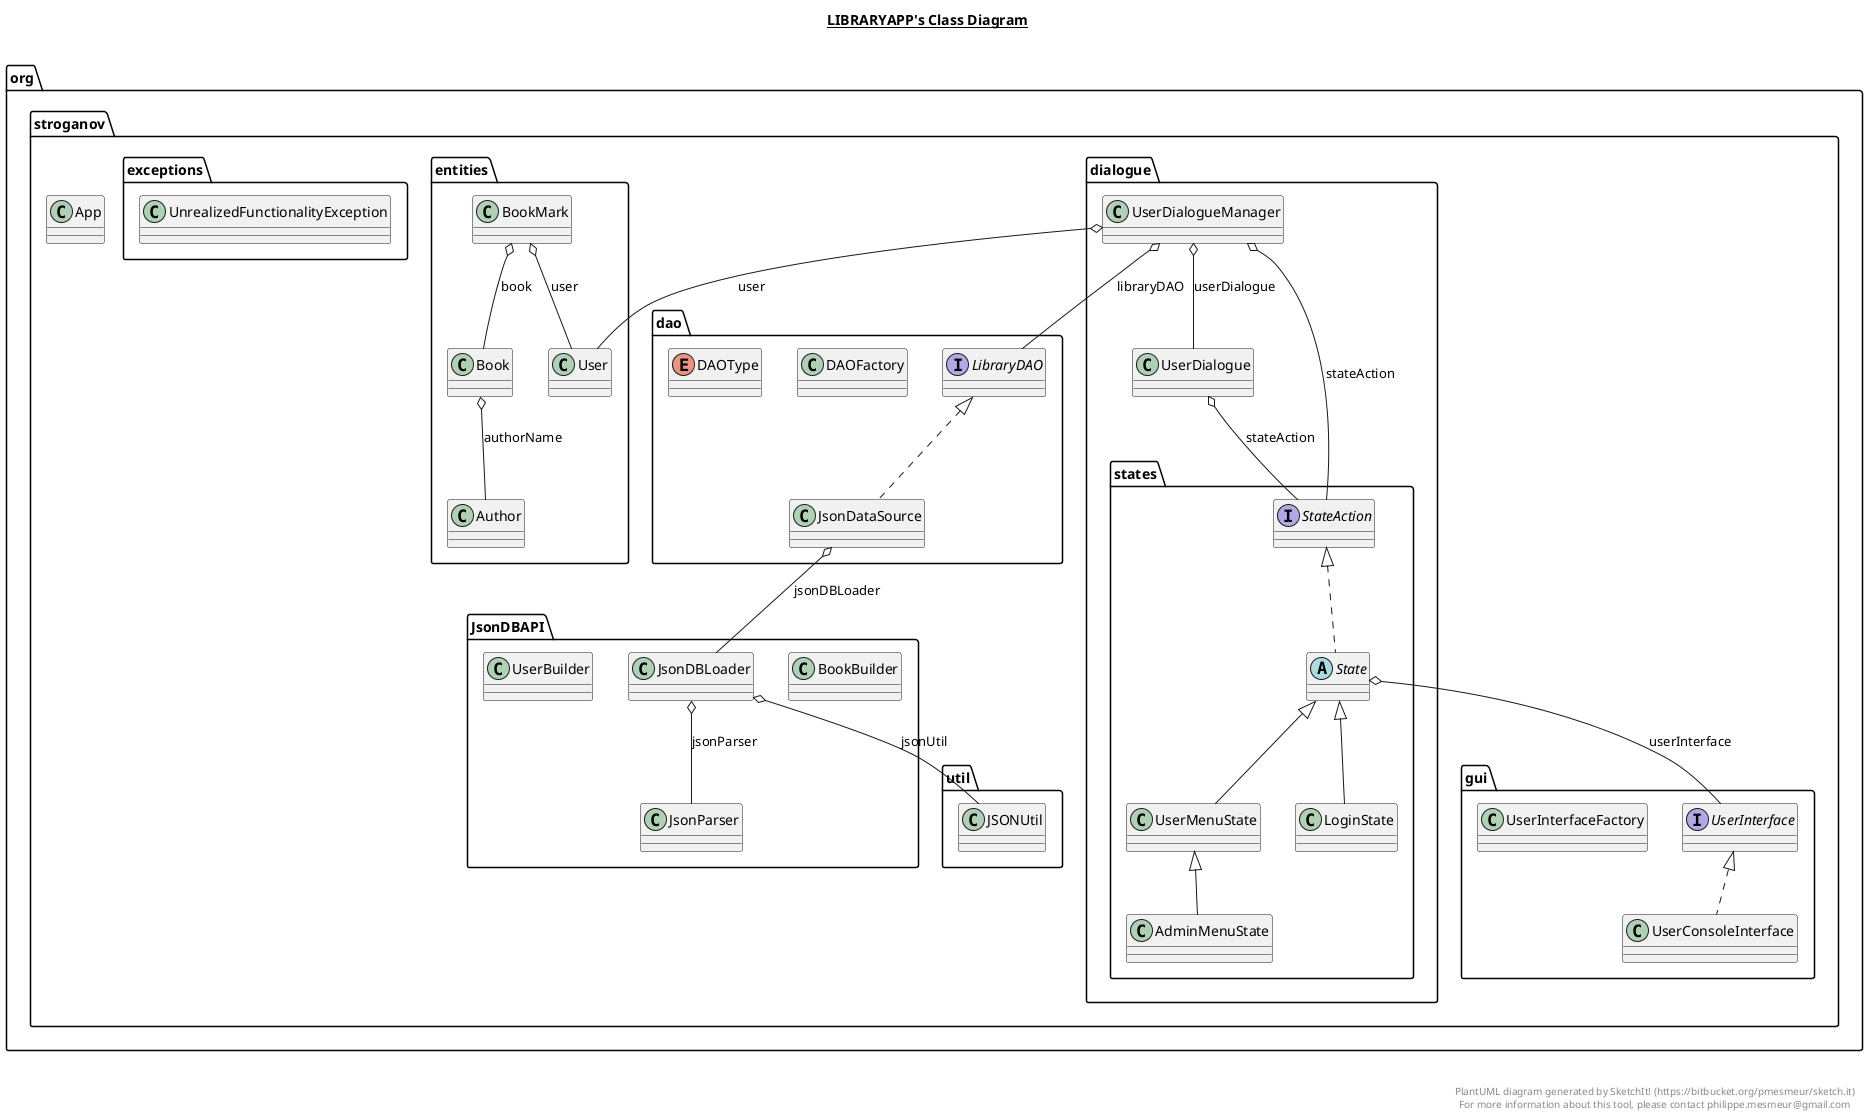 @startuml

title __LIBRARYAPP's Class Diagram__\n

  namespace org.stroganov {
    class org.stroganov.App {
    }
  }
  

  namespace org.stroganov {
    namespace JsonDBAPI {
      class org.stroganov.JsonDBAPI.BookBuilder {
      }
    }
  }
  

  namespace org.stroganov {
    namespace JsonDBAPI {
      class org.stroganov.JsonDBAPI.JsonDBLoader {
      }
    }
  }
  

  namespace org.stroganov {
    namespace JsonDBAPI {
      class org.stroganov.JsonDBAPI.JsonParser {
      }
    }
  }
  

  namespace org.stroganov {
    namespace JsonDBAPI {
      class org.stroganov.JsonDBAPI.UserBuilder {
      }
    }
  }
  

  namespace org.stroganov {
    namespace dao {
      class org.stroganov.dao.DAOFactory {
      }
    }
  }
  

  namespace org.stroganov {
    namespace dao {
      enum DAOType {
      }
    }
  }
  

  namespace org.stroganov {
    namespace dao {
      class org.stroganov.dao.JsonDataSource {
      }
    }
  }
  

  namespace org.stroganov {
    namespace dao {
      interface org.stroganov.dao.LibraryDAO {
      }
    }
  }
  

  namespace org.stroganov {
    namespace dialogue {
      class org.stroganov.dialogue.UserDialogue {
      }
    }
  }
  

  namespace org.stroganov {
    namespace dialogue {
      class org.stroganov.dialogue.UserDialogueManager {
      }
    }
  }
  

  namespace org.stroganov {
    namespace dialogue {
      namespace states {
        class org.stroganov.dialogue.states.AdminMenuState {
        }
      }
    }
  }
  

  namespace org.stroganov {
    namespace dialogue {
      namespace states {
        class org.stroganov.dialogue.states.LoginState {
        }
      }
    }
  }
  

  namespace org.stroganov {
    namespace dialogue {
      namespace states {
        abstract class org.stroganov.dialogue.states.State {
        }
      }
    }
  }
  

  namespace org.stroganov {
    namespace dialogue {
      namespace states {
        interface org.stroganov.dialogue.states.StateAction {
        }
      }
    }
  }
  

  namespace org.stroganov {
    namespace dialogue {
      namespace states {
        class org.stroganov.dialogue.states.UserMenuState {
        }
      }
    }
  }
  

  namespace org.stroganov {
    namespace entities {
      class org.stroganov.entities.Author {
      }
    }
  }
  

  namespace org.stroganov {
    namespace entities {
      class org.stroganov.entities.Book {
      }
    }
  }
  

  namespace org.stroganov {
    namespace entities {
      class org.stroganov.entities.BookMark {
      }
    }
  }
  

  namespace org.stroganov {
    namespace entities {
      class org.stroganov.entities.User {
      }
    }
  }
  

  namespace org.stroganov {
    namespace exceptions {
      class org.stroganov.exceptions.UnrealizedFunctionalityException {
      }
    }
  }
  

  namespace org.stroganov {
    namespace gui {
      class org.stroganov.gui.UserConsoleInterface {
      }
    }
  }
  

  namespace org.stroganov {
    namespace gui {
      interface org.stroganov.gui.UserInterface {
      }
    }
  }
  

  namespace org.stroganov {
    namespace gui {
      class org.stroganov.gui.UserInterfaceFactory {
      }
    }
  }
  

  namespace org.stroganov {
    namespace util {
      class org.stroganov.util.JSONUtil {
      }
    }
  }
  

  org.stroganov.JsonDBAPI.JsonDBLoader o-- org.stroganov.JsonDBAPI.JsonParser : jsonParser
  org.stroganov.JsonDBAPI.JsonDBLoader o-- org.stroganov.util.JSONUtil : jsonUtil
  org.stroganov.dao.JsonDataSource .up.|> org.stroganov.dao.LibraryDAO
  org.stroganov.dao.JsonDataSource o-- org.stroganov.JsonDBAPI.JsonDBLoader : jsonDBLoader
  org.stroganov.dialogue.UserDialogue o-- org.stroganov.dialogue.states.StateAction : stateAction
  org.stroganov.dialogue.UserDialogueManager o-- org.stroganov.dao.LibraryDAO : libraryDAO
  org.stroganov.dialogue.UserDialogueManager o-- org.stroganov.entities.User : user
  org.stroganov.dialogue.UserDialogueManager o-- org.stroganov.dialogue.UserDialogue : userDialogue
  org.stroganov.dialogue.UserDialogueManager o-- org.stroganov.dialogue.states.StateAction : stateAction
  org.stroganov.dialogue.states.AdminMenuState -up-|> org.stroganov.dialogue.states.UserMenuState
  org.stroganov.dialogue.states.LoginState -up-|> org.stroganov.dialogue.states.State
  org.stroganov.dialogue.states.State .up.|> org.stroganov.dialogue.states.StateAction
  org.stroganov.dialogue.states.State o-- org.stroganov.gui.UserInterface : userInterface
  org.stroganov.dialogue.states.UserMenuState -up-|> org.stroganov.dialogue.states.State
  org.stroganov.entities.Book o-- org.stroganov.entities.Author : authorName
  org.stroganov.entities.BookMark o-- org.stroganov.entities.Book : book
  org.stroganov.entities.BookMark o-- org.stroganov.entities.User : user
  org.stroganov.gui.UserConsoleInterface .up.|> org.stroganov.gui.UserInterface


right footer


PlantUML diagram generated by SketchIt! (https://bitbucket.org/pmesmeur/sketch.it)
For more information about this tool, please contact philippe.mesmeur@gmail.com
endfooter

@enduml
